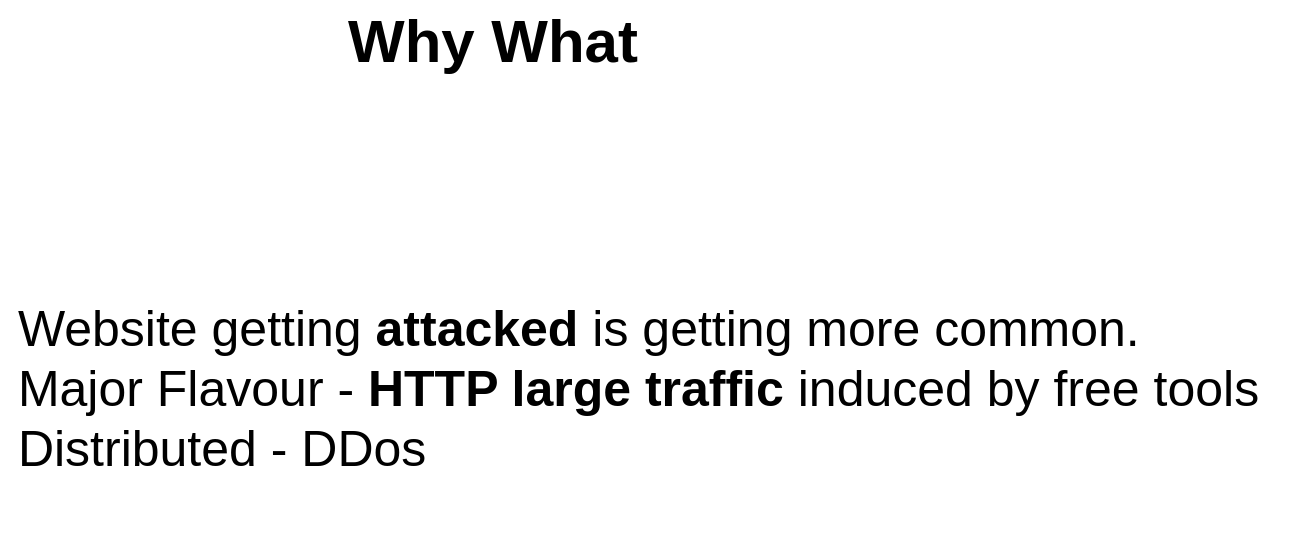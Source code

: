 <mxfile version="10.9.8" type="github"><diagram id="PTDEmrxxDX-uuHtHgbgG" name="Page-1"><mxGraphModel dx="2316" dy="1018" grid="1" gridSize="10" guides="1" tooltips="1" connect="1" arrows="1" fold="1" page="1" pageScale="1" pageWidth="1169" pageHeight="827" math="0" shadow="0"><root><mxCell id="0"/><mxCell id="1" parent="0"/><mxCell id="yxPAWUz-0mZJYz2YXZwI-1" value="&amp;nbsp;&lt;font style=&quot;font-size: 25px;&quot;&gt;Website getting&amp;nbsp;&lt;b style=&quot;font-size: 25px;&quot;&gt;attacked&lt;/b&gt; is getting more common.&lt;br style=&quot;font-size: 25px;&quot;&gt;&amp;nbsp;Major Flavour - &lt;b style=&quot;font-size: 25px;&quot;&gt;HTTP large traffic&lt;/b&gt; induced by free tools&amp;nbsp;&lt;br style=&quot;font-size: 25px;&quot;&gt;&amp;nbsp;Distributed - DDos&amp;nbsp;&lt;/font&gt;&lt;br style=&quot;font-size: 25px;&quot;&gt;&amp;nbsp;" style="text;html=1;resizable=0;points=[];autosize=1;align=left;verticalAlign=top;spacingTop=-4;fontSize=25;" vertex="1" parent="1"><mxGeometry x="258" y="290" width="650" height="70" as="geometry"/></mxCell><mxCell id="yiYmKau4ZCCYcyEDuG5o-1" value="&lt;font style=&quot;font-size: 30px&quot;&gt;&lt;b&gt;Why What&amp;nbsp;&lt;/b&gt;&lt;/font&gt;" style="text;html=1;resizable=0;points=[];autosize=1;align=left;verticalAlign=top;spacingTop=-4;fontSize=25;" vertex="1" parent="1"><mxGeometry x="430" y="144" width="170" height="30" as="geometry"/></mxCell></root></mxGraphModel></diagram><diagram id="5d1PftR00AWOdxNjXSUm" name="Page-2"><mxGraphModel dx="2316" dy="1018" grid="1" gridSize="10" guides="1" tooltips="1" connect="1" arrows="1" fold="1" page="1" pageScale="1" pageWidth="1169" pageHeight="827" math="0" shadow="0"><root><mxCell id="sueGE4RP6lY4te1fLgAf-0"/><mxCell id="sueGE4RP6lY4te1fLgAf-1" parent="sueGE4RP6lY4te1fLgAf-0"/><mxCell id="sueGE4RP6lY4te1fLgAf-2" value="Netscaler&amp;nbsp; front ends many web apps and hence has to take up these attacks on behalf of WebApps&amp;nbsp;&lt;br style=&quot;font-size: 25px;&quot;&gt;So a common question is how Netscaler compares agasint AWS for common attacks&amp;nbsp;&lt;br style=&quot;font-size: 25px;&quot;&gt;Other common deployment is&amp;nbsp; AWS&amp;nbsp;" style="text;html=1;resizable=0;points=[];autosize=1;align=left;verticalAlign=top;spacingTop=-4;fontSize=25;" vertex="1" parent="sueGE4RP6lY4te1fLgAf-1"><mxGeometry x="259" y="159" width="550" height="40" as="geometry"/></mxCell><mxCell id="zc-aFErf8IhWXAQZamS0-0" value="What it means to Citrix Netscaler&amp;nbsp;" style="text;html=1;resizable=0;points=[];autosize=1;align=left;verticalAlign=top;spacingTop=-4;fontSize=30;fontStyle=1" vertex="1" parent="sueGE4RP6lY4te1fLgAf-1"><mxGeometry x="320" y="95" width="190" height="20" as="geometry"/></mxCell></root></mxGraphModel></diagram><diagram id="ORZFJakWTgE7mWkvEqW_" name="Page-3"><mxGraphModel dx="2316" dy="1018" grid="1" gridSize="10" guides="1" tooltips="1" connect="1" arrows="1" fold="1" page="1" pageScale="1" pageWidth="1169" pageHeight="827" math="0" shadow="0"><root><mxCell id="npnyhWe16GyE1bsiPhNt-0"/><mxCell id="npnyhWe16GyE1bsiPhNt-1" parent="npnyhWe16GyE1bsiPhNt-0"/><mxCell id="npnyhWe16GyE1bsiPhNt-2" value="&lt;font style=&quot;font-size: 30px&quot;&gt;Project Proposal&amp;nbsp;&lt;/font&gt;" style="text;html=1;resizable=0;points=[];autosize=1;align=left;verticalAlign=top;spacingTop=-4;fontSize=20;fontStyle=1" vertex="1" parent="npnyhWe16GyE1bsiPhNt-1"><mxGeometry x="374" y="56" width="240" height="30" as="geometry"/></mxCell><mxCell id="npnyhWe16GyE1bsiPhNt-3" value="&lt;font style=&quot;font-size: 25px;&quot;&gt;Identify Common Attack Tools&amp;nbsp;&lt;br style=&quot;font-size: 25px;&quot;&gt;Use them against Netscaler&amp;nbsp;&lt;br style=&quot;font-size: 25px;&quot;&gt;Study&amp;nbsp;&lt;br style=&quot;font-size: 25px;&quot;&gt;&lt;ul style=&quot;font-size: 25px;&quot;&gt;&lt;li style=&quot;font-size: 25px;&quot;&gt;&lt;font style=&quot;font-size: 25px;&quot;&gt;Impact on Netscaler , Servers hosing the webapps&amp;nbsp;&lt;/font&gt;&lt;/li&gt;&lt;li style=&quot;font-size: 25px;&quot;&gt;&lt;font style=&quot;font-size: 25px;&quot;&gt;Trace Analysis&amp;nbsp;&lt;/font&gt;&lt;/li&gt;&lt;/ul&gt;Workaround / Mitigation possible&amp;nbsp;&lt;br style=&quot;font-size: 25px;&quot;&gt;Comparative study on AWS&amp;nbsp;&lt;/font&gt;" style="text;html=1;resizable=0;points=[];autosize=1;align=left;verticalAlign=top;spacingTop=-4;fontSize=25;" vertex="1" parent="npnyhWe16GyE1bsiPhNt-1"><mxGeometry x="320" y="173" width="460" height="190" as="geometry"/></mxCell></root></mxGraphModel></diagram><diagram id="PHEtD8CmMCKfaA9C5eNy" name="Page-4"><mxGraphModel dx="2316" dy="1018" grid="1" gridSize="10" guides="1" tooltips="1" connect="1" arrows="1" fold="1" page="1" pageScale="1" pageWidth="1169" pageHeight="827" math="0" shadow="0"><root><mxCell id="mXYJix6lrCGbXe-KVRwN-0"/><mxCell id="mXYJix6lrCGbXe-KVRwN-1" parent="mXYJix6lrCGbXe-KVRwN-0"/><mxCell id="X34BxJloYnGn9Zti5ZMB-2" value="List of Tools&amp;nbsp;" style="text;html=1;resizable=0;points=[];autosize=1;align=left;verticalAlign=top;spacingTop=-4;fontSize=30;fontStyle=1" vertex="1" parent="mXYJix6lrCGbXe-KVRwN-1"><mxGeometry x="410" y="80" width="130" height="30" as="geometry"/></mxCell><mxCell id="X34BxJloYnGn9Zti5ZMB-3" value="&lt;ol style=&quot;font-size: 25px;&quot;&gt;&lt;li style=&quot;font-size: 25px;&quot;&gt;HULK - Http Unbearable Load King&lt;/li&gt;&lt;li style=&quot;font-size: 25px;&quot;&gt;Tor's Hammer&lt;/li&gt;&lt;li style=&quot;font-size: 25px;&quot;&gt;Slowloris&lt;/li&gt;&lt;li style=&quot;font-size: 25px;&quot;&gt;LOIC - Low Orbit Ion Cannon&lt;/li&gt;&lt;li style=&quot;font-size: 25px;&quot;&gt;Xoic&lt;/li&gt;&lt;li style=&quot;font-size: 25px;&quot;&gt;RUDY&lt;/li&gt;&lt;li style=&quot;font-size: 25px;&quot;&gt;Pyloris&lt;/li&gt;&lt;li style=&quot;font-size: 25px;&quot;&gt;DDOSIM&lt;/li&gt;&lt;li style=&quot;font-size: 25px;&quot;&gt;OWASP DOS HTTP POST&lt;/li&gt;&lt;li style=&quot;font-size: 25px;&quot;&gt;Slow head&lt;/li&gt;&lt;li style=&quot;font-size: 25px;&quot;&gt;Slow post&lt;/li&gt;&lt;li style=&quot;font-size: 25px;&quot;&gt;DAVOSET&lt;/li&gt;&lt;/ol&gt;" style="text;html=1;fontSize=25;" vertex="1" parent="mXYJix6lrCGbXe-KVRwN-1"><mxGeometry x="330" y="150" width="1550" height="40" as="geometry"/></mxCell></root></mxGraphModel></diagram><diagram id="PzxKHmauLKhcQ6Y33Esu" name="Page-6"><mxGraphModel dx="2316" dy="1018" grid="1" gridSize="10" guides="1" tooltips="1" connect="1" arrows="1" fold="1" page="1" pageScale="1" pageWidth="1169" pageHeight="827" math="0" shadow="0"><root><mxCell id="0BxaRvhBoxswDdEjxmH3-0"/><mxCell id="0BxaRvhBoxswDdEjxmH3-1" parent="0BxaRvhBoxswDdEjxmH3-0"/><mxCell id="u4qYJzhxPJA54cvx0F2E-0" value="&lt;b&gt;Methodology&amp;nbsp;&lt;/b&gt;" style="text;html=1;resizable=0;points=[];autosize=1;align=left;verticalAlign=top;spacingTop=-4;fontSize=30;" vertex="1" parent="0BxaRvhBoxswDdEjxmH3-1"><mxGeometry x="416" y="100" width="210" height="40" as="geometry"/></mxCell><mxCell id="Y4gLg5nnwDBcay3JJ1IM-0" value="&lt;ul style=&quot;font-size: 25px;&quot;&gt;&lt;li style=&quot;font-size: 25px;&quot;&gt;Traffic Study&amp;nbsp;&lt;/li&gt;&lt;ul style=&quot;font-size: 25px;&quot;&gt;&lt;li style=&quot;font-size: 25px;&quot;&gt;single connection&amp;nbsp;&lt;/li&gt;&lt;li style=&quot;font-size: 25px;&quot;&gt;Scaled traffic&amp;nbsp;&lt;/li&gt;&lt;/ul&gt;&lt;li style=&quot;font-size: 25px;&quot;&gt;Effect on Netscaler&amp;nbsp;&lt;/li&gt;&lt;li style=&quot;font-size: 25px;&quot;&gt;Effect on AWS Server , AWS ELB&amp;nbsp;&lt;/li&gt;&lt;li style=&quot;font-size: 25px;&quot;&gt;Mitigation on Netscaler&amp;nbsp;&lt;/li&gt;&lt;/ul&gt;" style="text;html=1;resizable=0;points=[];autosize=1;align=left;verticalAlign=top;spacingTop=-4;fontSize=25;" vertex="1" parent="0BxaRvhBoxswDdEjxmH3-1"><mxGeometry x="291" y="197" width="330" height="170" as="geometry"/></mxCell></root></mxGraphModel></diagram><diagram id="ShkTMQcKDu8f7-rlEnZ-" name="Page-7"><mxGraphModel dx="2316" dy="1018" grid="1" gridSize="10" guides="1" tooltips="1" connect="1" arrows="1" fold="1" page="1" pageScale="1" pageWidth="1169" pageHeight="827" math="0" shadow="0"><root><mxCell id="vR3ocp1ijTSUEayPaPIA-0"/><mxCell id="vR3ocp1ijTSUEayPaPIA-1" parent="vR3ocp1ijTSUEayPaPIA-0"/><mxCell id="vR3ocp1ijTSUEayPaPIA-2" value="&lt;br style=&quot;font-size: 25px;&quot;&gt;Traces and Attack Vectors commonly used&amp;nbsp;&lt;br style=&quot;font-size: 25px;&quot;&gt;Recommended Deployment mode on Netscaler&amp;nbsp;" style="text;html=1;resizable=0;points=[];autosize=1;align=left;verticalAlign=top;spacingTop=-4;fontSize=25;" vertex="1" parent="vR3ocp1ijTSUEayPaPIA-1"><mxGeometry x="350" y="205" width="400" height="70" as="geometry"/></mxCell><mxCell id="KpHNztEgWdTbD-g5LMdh-0" value="&lt;span&gt;Outcome&amp;nbsp;&lt;/span&gt;" style="text;html=1;resizable=0;points=[];autosize=1;align=left;verticalAlign=top;spacingTop=-4;fontSize=30;fontStyle=1" vertex="1" parent="vR3ocp1ijTSUEayPaPIA-1"><mxGeometry x="458" y="124" width="150" height="40" as="geometry"/></mxCell></root></mxGraphModel></diagram></mxfile>